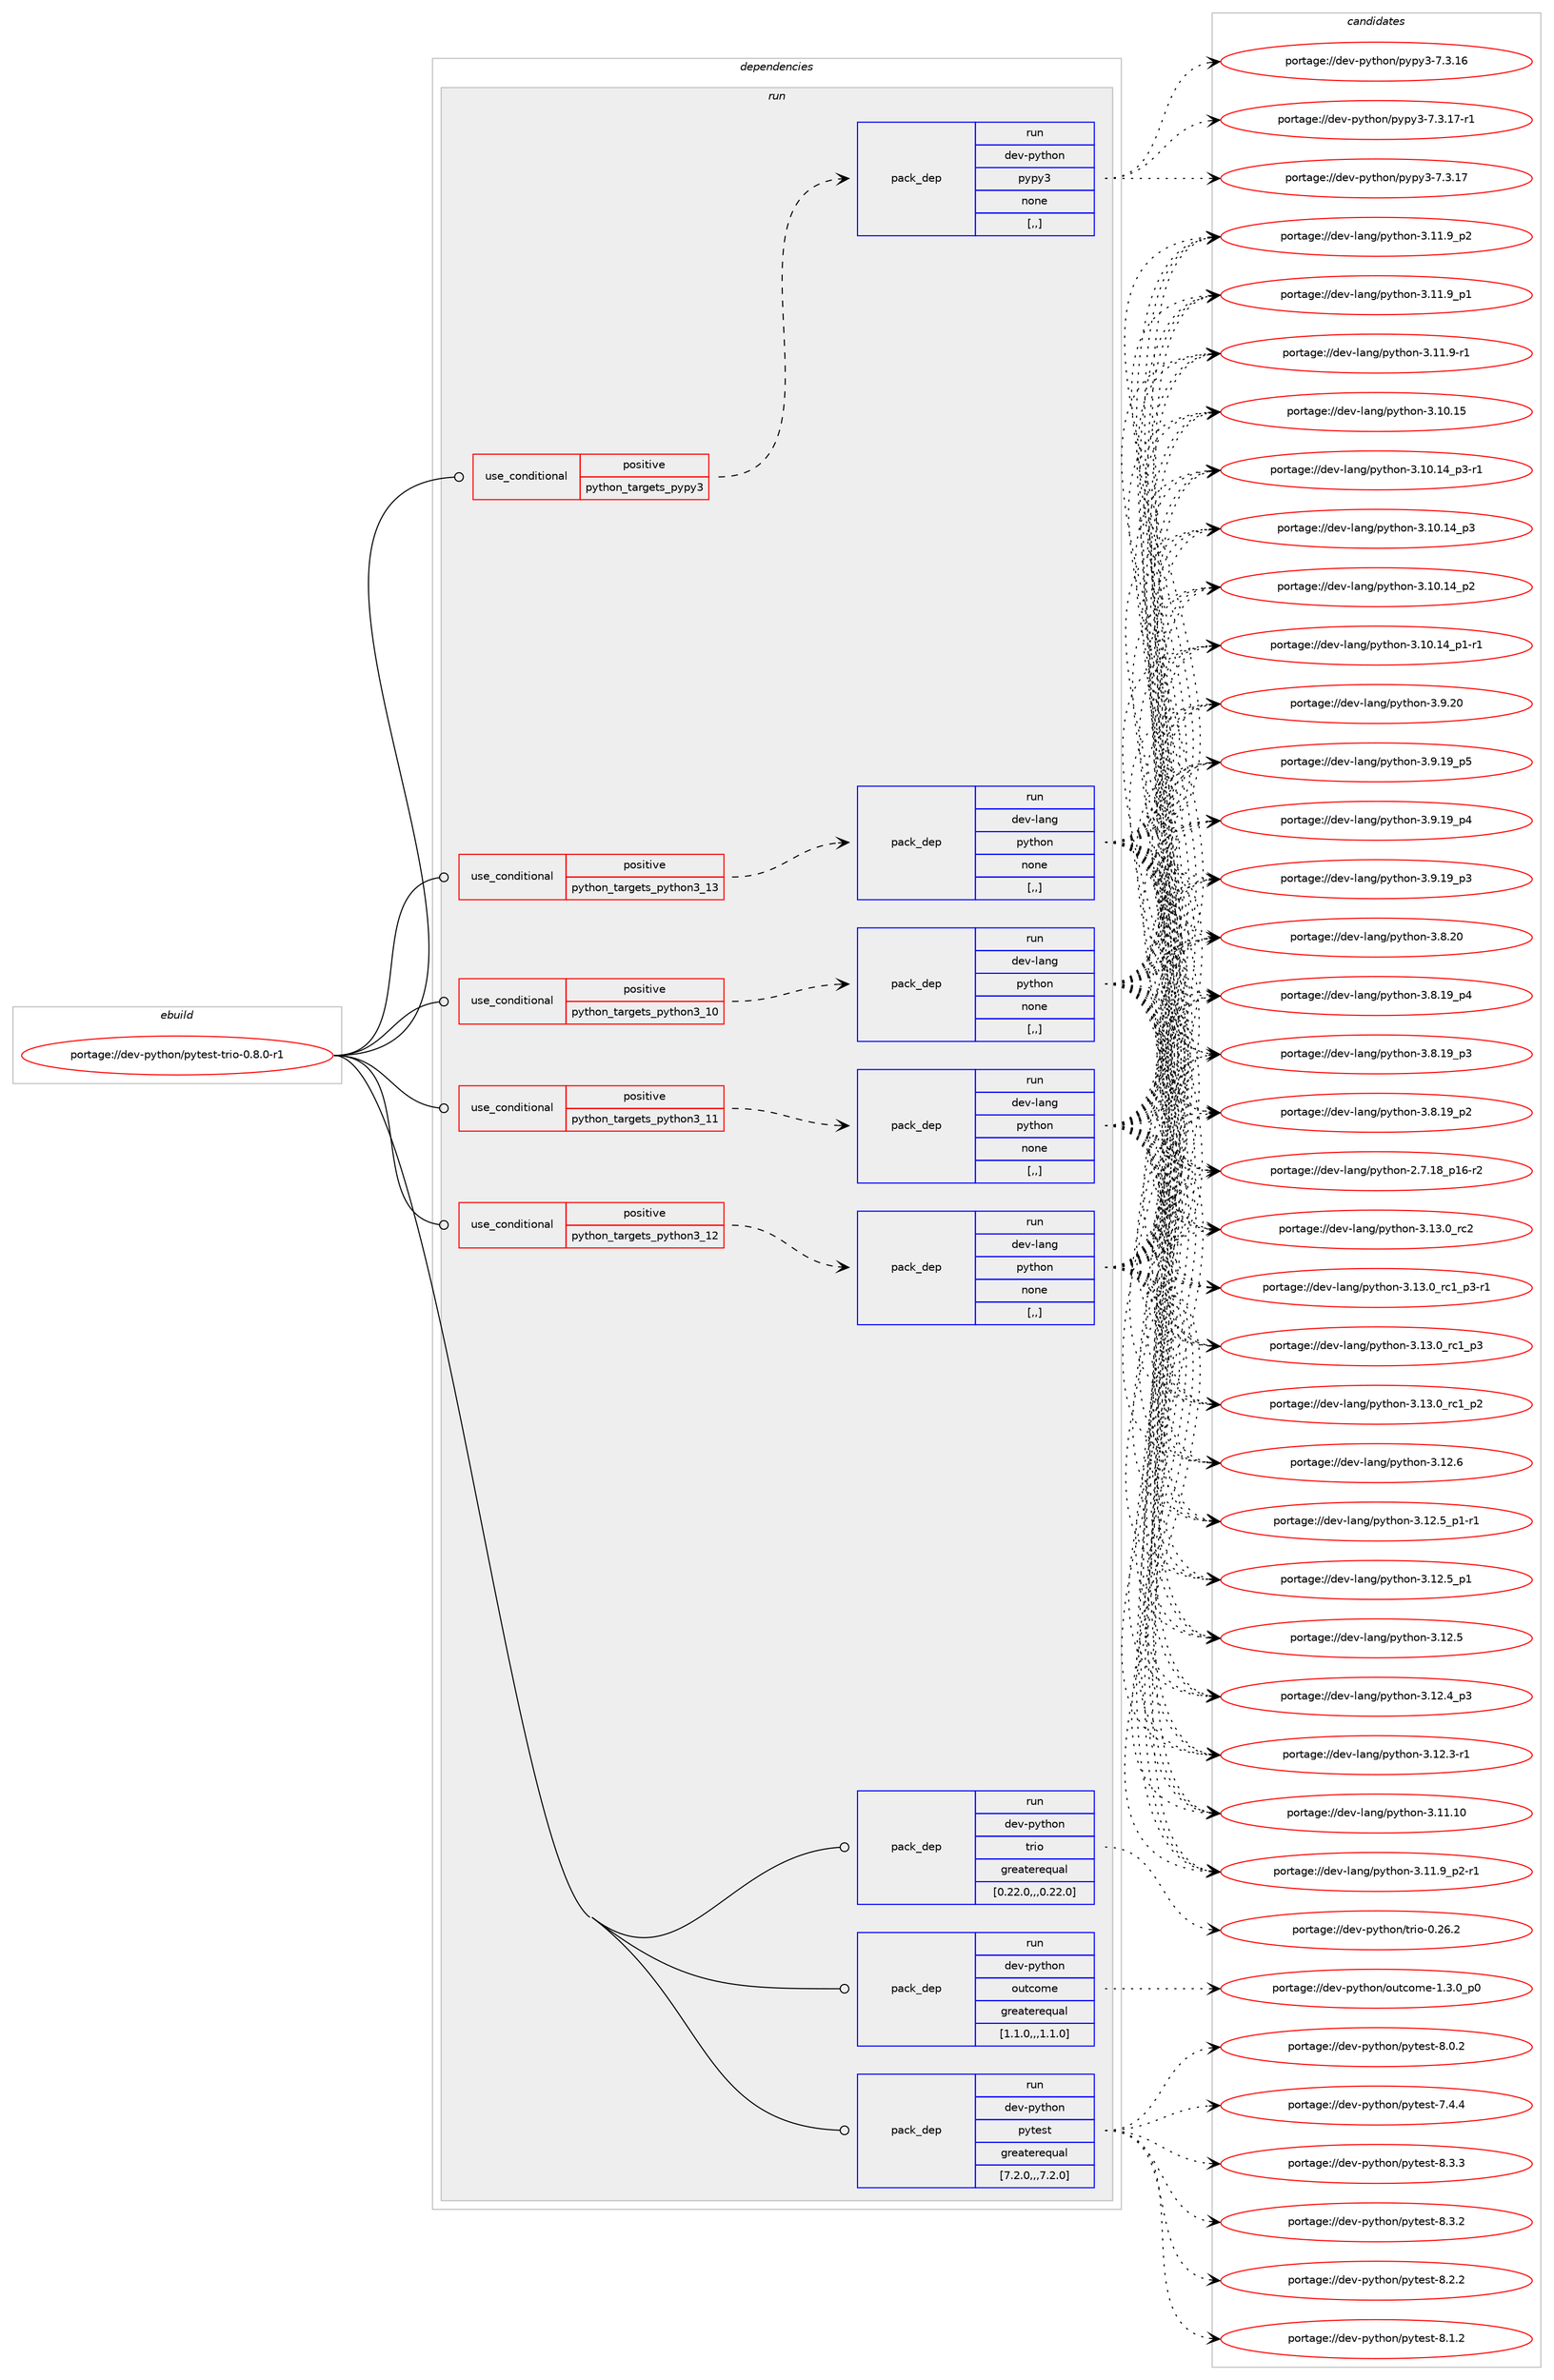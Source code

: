digraph prolog {

# *************
# Graph options
# *************

newrank=true;
concentrate=true;
compound=true;
graph [rankdir=LR,fontname=Helvetica,fontsize=10,ranksep=1.5];#, ranksep=2.5, nodesep=0.2];
edge  [arrowhead=vee];
node  [fontname=Helvetica,fontsize=10];

# **********
# The ebuild
# **********

subgraph cluster_leftcol {
color=gray;
label=<<i>ebuild</i>>;
id [label="portage://dev-python/pytest-trio-0.8.0-r1", color=red, width=4, href="../dev-python/pytest-trio-0.8.0-r1.svg"];
}

# ****************
# The dependencies
# ****************

subgraph cluster_midcol {
color=gray;
label=<<i>dependencies</i>>;
subgraph cluster_compile {
fillcolor="#eeeeee";
style=filled;
label=<<i>compile</i>>;
}
subgraph cluster_compileandrun {
fillcolor="#eeeeee";
style=filled;
label=<<i>compile and run</i>>;
}
subgraph cluster_run {
fillcolor="#eeeeee";
style=filled;
label=<<i>run</i>>;
subgraph cond168721 {
dependency654784 [label=<<TABLE BORDER="0" CELLBORDER="1" CELLSPACING="0" CELLPADDING="4"><TR><TD ROWSPAN="3" CELLPADDING="10">use_conditional</TD></TR><TR><TD>positive</TD></TR><TR><TD>python_targets_pypy3</TD></TR></TABLE>>, shape=none, color=red];
subgraph pack481206 {
dependency654785 [label=<<TABLE BORDER="0" CELLBORDER="1" CELLSPACING="0" CELLPADDING="4" WIDTH="220"><TR><TD ROWSPAN="6" CELLPADDING="30">pack_dep</TD></TR><TR><TD WIDTH="110">run</TD></TR><TR><TD>dev-python</TD></TR><TR><TD>pypy3</TD></TR><TR><TD>none</TD></TR><TR><TD>[,,]</TD></TR></TABLE>>, shape=none, color=blue];
}
dependency654784:e -> dependency654785:w [weight=20,style="dashed",arrowhead="vee"];
}
id:e -> dependency654784:w [weight=20,style="solid",arrowhead="odot"];
subgraph cond168722 {
dependency654786 [label=<<TABLE BORDER="0" CELLBORDER="1" CELLSPACING="0" CELLPADDING="4"><TR><TD ROWSPAN="3" CELLPADDING="10">use_conditional</TD></TR><TR><TD>positive</TD></TR><TR><TD>python_targets_python3_10</TD></TR></TABLE>>, shape=none, color=red];
subgraph pack481207 {
dependency654787 [label=<<TABLE BORDER="0" CELLBORDER="1" CELLSPACING="0" CELLPADDING="4" WIDTH="220"><TR><TD ROWSPAN="6" CELLPADDING="30">pack_dep</TD></TR><TR><TD WIDTH="110">run</TD></TR><TR><TD>dev-lang</TD></TR><TR><TD>python</TD></TR><TR><TD>none</TD></TR><TR><TD>[,,]</TD></TR></TABLE>>, shape=none, color=blue];
}
dependency654786:e -> dependency654787:w [weight=20,style="dashed",arrowhead="vee"];
}
id:e -> dependency654786:w [weight=20,style="solid",arrowhead="odot"];
subgraph cond168723 {
dependency654788 [label=<<TABLE BORDER="0" CELLBORDER="1" CELLSPACING="0" CELLPADDING="4"><TR><TD ROWSPAN="3" CELLPADDING="10">use_conditional</TD></TR><TR><TD>positive</TD></TR><TR><TD>python_targets_python3_11</TD></TR></TABLE>>, shape=none, color=red];
subgraph pack481208 {
dependency654789 [label=<<TABLE BORDER="0" CELLBORDER="1" CELLSPACING="0" CELLPADDING="4" WIDTH="220"><TR><TD ROWSPAN="6" CELLPADDING="30">pack_dep</TD></TR><TR><TD WIDTH="110">run</TD></TR><TR><TD>dev-lang</TD></TR><TR><TD>python</TD></TR><TR><TD>none</TD></TR><TR><TD>[,,]</TD></TR></TABLE>>, shape=none, color=blue];
}
dependency654788:e -> dependency654789:w [weight=20,style="dashed",arrowhead="vee"];
}
id:e -> dependency654788:w [weight=20,style="solid",arrowhead="odot"];
subgraph cond168724 {
dependency654790 [label=<<TABLE BORDER="0" CELLBORDER="1" CELLSPACING="0" CELLPADDING="4"><TR><TD ROWSPAN="3" CELLPADDING="10">use_conditional</TD></TR><TR><TD>positive</TD></TR><TR><TD>python_targets_python3_12</TD></TR></TABLE>>, shape=none, color=red];
subgraph pack481209 {
dependency654791 [label=<<TABLE BORDER="0" CELLBORDER="1" CELLSPACING="0" CELLPADDING="4" WIDTH="220"><TR><TD ROWSPAN="6" CELLPADDING="30">pack_dep</TD></TR><TR><TD WIDTH="110">run</TD></TR><TR><TD>dev-lang</TD></TR><TR><TD>python</TD></TR><TR><TD>none</TD></TR><TR><TD>[,,]</TD></TR></TABLE>>, shape=none, color=blue];
}
dependency654790:e -> dependency654791:w [weight=20,style="dashed",arrowhead="vee"];
}
id:e -> dependency654790:w [weight=20,style="solid",arrowhead="odot"];
subgraph cond168725 {
dependency654792 [label=<<TABLE BORDER="0" CELLBORDER="1" CELLSPACING="0" CELLPADDING="4"><TR><TD ROWSPAN="3" CELLPADDING="10">use_conditional</TD></TR><TR><TD>positive</TD></TR><TR><TD>python_targets_python3_13</TD></TR></TABLE>>, shape=none, color=red];
subgraph pack481210 {
dependency654793 [label=<<TABLE BORDER="0" CELLBORDER="1" CELLSPACING="0" CELLPADDING="4" WIDTH="220"><TR><TD ROWSPAN="6" CELLPADDING="30">pack_dep</TD></TR><TR><TD WIDTH="110">run</TD></TR><TR><TD>dev-lang</TD></TR><TR><TD>python</TD></TR><TR><TD>none</TD></TR><TR><TD>[,,]</TD></TR></TABLE>>, shape=none, color=blue];
}
dependency654792:e -> dependency654793:w [weight=20,style="dashed",arrowhead="vee"];
}
id:e -> dependency654792:w [weight=20,style="solid",arrowhead="odot"];
subgraph pack481211 {
dependency654794 [label=<<TABLE BORDER="0" CELLBORDER="1" CELLSPACING="0" CELLPADDING="4" WIDTH="220"><TR><TD ROWSPAN="6" CELLPADDING="30">pack_dep</TD></TR><TR><TD WIDTH="110">run</TD></TR><TR><TD>dev-python</TD></TR><TR><TD>outcome</TD></TR><TR><TD>greaterequal</TD></TR><TR><TD>[1.1.0,,,1.1.0]</TD></TR></TABLE>>, shape=none, color=blue];
}
id:e -> dependency654794:w [weight=20,style="solid",arrowhead="odot"];
subgraph pack481212 {
dependency654795 [label=<<TABLE BORDER="0" CELLBORDER="1" CELLSPACING="0" CELLPADDING="4" WIDTH="220"><TR><TD ROWSPAN="6" CELLPADDING="30">pack_dep</TD></TR><TR><TD WIDTH="110">run</TD></TR><TR><TD>dev-python</TD></TR><TR><TD>pytest</TD></TR><TR><TD>greaterequal</TD></TR><TR><TD>[7.2.0,,,7.2.0]</TD></TR></TABLE>>, shape=none, color=blue];
}
id:e -> dependency654795:w [weight=20,style="solid",arrowhead="odot"];
subgraph pack481213 {
dependency654796 [label=<<TABLE BORDER="0" CELLBORDER="1" CELLSPACING="0" CELLPADDING="4" WIDTH="220"><TR><TD ROWSPAN="6" CELLPADDING="30">pack_dep</TD></TR><TR><TD WIDTH="110">run</TD></TR><TR><TD>dev-python</TD></TR><TR><TD>trio</TD></TR><TR><TD>greaterequal</TD></TR><TR><TD>[0.22.0,,,0.22.0]</TD></TR></TABLE>>, shape=none, color=blue];
}
id:e -> dependency654796:w [weight=20,style="solid",arrowhead="odot"];
}
}

# **************
# The candidates
# **************

subgraph cluster_choices {
rank=same;
color=gray;
label=<<i>candidates</i>>;

subgraph choice481206 {
color=black;
nodesep=1;
choice100101118451121211161041111104711212111212151455546514649554511449 [label="portage://dev-python/pypy3-7.3.17-r1", color=red, width=4,href="../dev-python/pypy3-7.3.17-r1.svg"];
choice10010111845112121116104111110471121211121215145554651464955 [label="portage://dev-python/pypy3-7.3.17", color=red, width=4,href="../dev-python/pypy3-7.3.17.svg"];
choice10010111845112121116104111110471121211121215145554651464954 [label="portage://dev-python/pypy3-7.3.16", color=red, width=4,href="../dev-python/pypy3-7.3.16.svg"];
dependency654785:e -> choice100101118451121211161041111104711212111212151455546514649554511449:w [style=dotted,weight="100"];
dependency654785:e -> choice10010111845112121116104111110471121211121215145554651464955:w [style=dotted,weight="100"];
dependency654785:e -> choice10010111845112121116104111110471121211121215145554651464954:w [style=dotted,weight="100"];
}
subgraph choice481207 {
color=black;
nodesep=1;
choice10010111845108971101034711212111610411111045514649514648951149950 [label="portage://dev-lang/python-3.13.0_rc2", color=red, width=4,href="../dev-lang/python-3.13.0_rc2.svg"];
choice1001011184510897110103471121211161041111104551464951464895114994995112514511449 [label="portage://dev-lang/python-3.13.0_rc1_p3-r1", color=red, width=4,href="../dev-lang/python-3.13.0_rc1_p3-r1.svg"];
choice100101118451089711010347112121116104111110455146495146489511499499511251 [label="portage://dev-lang/python-3.13.0_rc1_p3", color=red, width=4,href="../dev-lang/python-3.13.0_rc1_p3.svg"];
choice100101118451089711010347112121116104111110455146495146489511499499511250 [label="portage://dev-lang/python-3.13.0_rc1_p2", color=red, width=4,href="../dev-lang/python-3.13.0_rc1_p2.svg"];
choice10010111845108971101034711212111610411111045514649504654 [label="portage://dev-lang/python-3.12.6", color=red, width=4,href="../dev-lang/python-3.12.6.svg"];
choice1001011184510897110103471121211161041111104551464950465395112494511449 [label="portage://dev-lang/python-3.12.5_p1-r1", color=red, width=4,href="../dev-lang/python-3.12.5_p1-r1.svg"];
choice100101118451089711010347112121116104111110455146495046539511249 [label="portage://dev-lang/python-3.12.5_p1", color=red, width=4,href="../dev-lang/python-3.12.5_p1.svg"];
choice10010111845108971101034711212111610411111045514649504653 [label="portage://dev-lang/python-3.12.5", color=red, width=4,href="../dev-lang/python-3.12.5.svg"];
choice100101118451089711010347112121116104111110455146495046529511251 [label="portage://dev-lang/python-3.12.4_p3", color=red, width=4,href="../dev-lang/python-3.12.4_p3.svg"];
choice100101118451089711010347112121116104111110455146495046514511449 [label="portage://dev-lang/python-3.12.3-r1", color=red, width=4,href="../dev-lang/python-3.12.3-r1.svg"];
choice1001011184510897110103471121211161041111104551464949464948 [label="portage://dev-lang/python-3.11.10", color=red, width=4,href="../dev-lang/python-3.11.10.svg"];
choice1001011184510897110103471121211161041111104551464949465795112504511449 [label="portage://dev-lang/python-3.11.9_p2-r1", color=red, width=4,href="../dev-lang/python-3.11.9_p2-r1.svg"];
choice100101118451089711010347112121116104111110455146494946579511250 [label="portage://dev-lang/python-3.11.9_p2", color=red, width=4,href="../dev-lang/python-3.11.9_p2.svg"];
choice100101118451089711010347112121116104111110455146494946579511249 [label="portage://dev-lang/python-3.11.9_p1", color=red, width=4,href="../dev-lang/python-3.11.9_p1.svg"];
choice100101118451089711010347112121116104111110455146494946574511449 [label="portage://dev-lang/python-3.11.9-r1", color=red, width=4,href="../dev-lang/python-3.11.9-r1.svg"];
choice1001011184510897110103471121211161041111104551464948464953 [label="portage://dev-lang/python-3.10.15", color=red, width=4,href="../dev-lang/python-3.10.15.svg"];
choice100101118451089711010347112121116104111110455146494846495295112514511449 [label="portage://dev-lang/python-3.10.14_p3-r1", color=red, width=4,href="../dev-lang/python-3.10.14_p3-r1.svg"];
choice10010111845108971101034711212111610411111045514649484649529511251 [label="portage://dev-lang/python-3.10.14_p3", color=red, width=4,href="../dev-lang/python-3.10.14_p3.svg"];
choice10010111845108971101034711212111610411111045514649484649529511250 [label="portage://dev-lang/python-3.10.14_p2", color=red, width=4,href="../dev-lang/python-3.10.14_p2.svg"];
choice100101118451089711010347112121116104111110455146494846495295112494511449 [label="portage://dev-lang/python-3.10.14_p1-r1", color=red, width=4,href="../dev-lang/python-3.10.14_p1-r1.svg"];
choice10010111845108971101034711212111610411111045514657465048 [label="portage://dev-lang/python-3.9.20", color=red, width=4,href="../dev-lang/python-3.9.20.svg"];
choice100101118451089711010347112121116104111110455146574649579511253 [label="portage://dev-lang/python-3.9.19_p5", color=red, width=4,href="../dev-lang/python-3.9.19_p5.svg"];
choice100101118451089711010347112121116104111110455146574649579511252 [label="portage://dev-lang/python-3.9.19_p4", color=red, width=4,href="../dev-lang/python-3.9.19_p4.svg"];
choice100101118451089711010347112121116104111110455146574649579511251 [label="portage://dev-lang/python-3.9.19_p3", color=red, width=4,href="../dev-lang/python-3.9.19_p3.svg"];
choice10010111845108971101034711212111610411111045514656465048 [label="portage://dev-lang/python-3.8.20", color=red, width=4,href="../dev-lang/python-3.8.20.svg"];
choice100101118451089711010347112121116104111110455146564649579511252 [label="portage://dev-lang/python-3.8.19_p4", color=red, width=4,href="../dev-lang/python-3.8.19_p4.svg"];
choice100101118451089711010347112121116104111110455146564649579511251 [label="portage://dev-lang/python-3.8.19_p3", color=red, width=4,href="../dev-lang/python-3.8.19_p3.svg"];
choice100101118451089711010347112121116104111110455146564649579511250 [label="portage://dev-lang/python-3.8.19_p2", color=red, width=4,href="../dev-lang/python-3.8.19_p2.svg"];
choice100101118451089711010347112121116104111110455046554649569511249544511450 [label="portage://dev-lang/python-2.7.18_p16-r2", color=red, width=4,href="../dev-lang/python-2.7.18_p16-r2.svg"];
dependency654787:e -> choice10010111845108971101034711212111610411111045514649514648951149950:w [style=dotted,weight="100"];
dependency654787:e -> choice1001011184510897110103471121211161041111104551464951464895114994995112514511449:w [style=dotted,weight="100"];
dependency654787:e -> choice100101118451089711010347112121116104111110455146495146489511499499511251:w [style=dotted,weight="100"];
dependency654787:e -> choice100101118451089711010347112121116104111110455146495146489511499499511250:w [style=dotted,weight="100"];
dependency654787:e -> choice10010111845108971101034711212111610411111045514649504654:w [style=dotted,weight="100"];
dependency654787:e -> choice1001011184510897110103471121211161041111104551464950465395112494511449:w [style=dotted,weight="100"];
dependency654787:e -> choice100101118451089711010347112121116104111110455146495046539511249:w [style=dotted,weight="100"];
dependency654787:e -> choice10010111845108971101034711212111610411111045514649504653:w [style=dotted,weight="100"];
dependency654787:e -> choice100101118451089711010347112121116104111110455146495046529511251:w [style=dotted,weight="100"];
dependency654787:e -> choice100101118451089711010347112121116104111110455146495046514511449:w [style=dotted,weight="100"];
dependency654787:e -> choice1001011184510897110103471121211161041111104551464949464948:w [style=dotted,weight="100"];
dependency654787:e -> choice1001011184510897110103471121211161041111104551464949465795112504511449:w [style=dotted,weight="100"];
dependency654787:e -> choice100101118451089711010347112121116104111110455146494946579511250:w [style=dotted,weight="100"];
dependency654787:e -> choice100101118451089711010347112121116104111110455146494946579511249:w [style=dotted,weight="100"];
dependency654787:e -> choice100101118451089711010347112121116104111110455146494946574511449:w [style=dotted,weight="100"];
dependency654787:e -> choice1001011184510897110103471121211161041111104551464948464953:w [style=dotted,weight="100"];
dependency654787:e -> choice100101118451089711010347112121116104111110455146494846495295112514511449:w [style=dotted,weight="100"];
dependency654787:e -> choice10010111845108971101034711212111610411111045514649484649529511251:w [style=dotted,weight="100"];
dependency654787:e -> choice10010111845108971101034711212111610411111045514649484649529511250:w [style=dotted,weight="100"];
dependency654787:e -> choice100101118451089711010347112121116104111110455146494846495295112494511449:w [style=dotted,weight="100"];
dependency654787:e -> choice10010111845108971101034711212111610411111045514657465048:w [style=dotted,weight="100"];
dependency654787:e -> choice100101118451089711010347112121116104111110455146574649579511253:w [style=dotted,weight="100"];
dependency654787:e -> choice100101118451089711010347112121116104111110455146574649579511252:w [style=dotted,weight="100"];
dependency654787:e -> choice100101118451089711010347112121116104111110455146574649579511251:w [style=dotted,weight="100"];
dependency654787:e -> choice10010111845108971101034711212111610411111045514656465048:w [style=dotted,weight="100"];
dependency654787:e -> choice100101118451089711010347112121116104111110455146564649579511252:w [style=dotted,weight="100"];
dependency654787:e -> choice100101118451089711010347112121116104111110455146564649579511251:w [style=dotted,weight="100"];
dependency654787:e -> choice100101118451089711010347112121116104111110455146564649579511250:w [style=dotted,weight="100"];
dependency654787:e -> choice100101118451089711010347112121116104111110455046554649569511249544511450:w [style=dotted,weight="100"];
}
subgraph choice481208 {
color=black;
nodesep=1;
choice10010111845108971101034711212111610411111045514649514648951149950 [label="portage://dev-lang/python-3.13.0_rc2", color=red, width=4,href="../dev-lang/python-3.13.0_rc2.svg"];
choice1001011184510897110103471121211161041111104551464951464895114994995112514511449 [label="portage://dev-lang/python-3.13.0_rc1_p3-r1", color=red, width=4,href="../dev-lang/python-3.13.0_rc1_p3-r1.svg"];
choice100101118451089711010347112121116104111110455146495146489511499499511251 [label="portage://dev-lang/python-3.13.0_rc1_p3", color=red, width=4,href="../dev-lang/python-3.13.0_rc1_p3.svg"];
choice100101118451089711010347112121116104111110455146495146489511499499511250 [label="portage://dev-lang/python-3.13.0_rc1_p2", color=red, width=4,href="../dev-lang/python-3.13.0_rc1_p2.svg"];
choice10010111845108971101034711212111610411111045514649504654 [label="portage://dev-lang/python-3.12.6", color=red, width=4,href="../dev-lang/python-3.12.6.svg"];
choice1001011184510897110103471121211161041111104551464950465395112494511449 [label="portage://dev-lang/python-3.12.5_p1-r1", color=red, width=4,href="../dev-lang/python-3.12.5_p1-r1.svg"];
choice100101118451089711010347112121116104111110455146495046539511249 [label="portage://dev-lang/python-3.12.5_p1", color=red, width=4,href="../dev-lang/python-3.12.5_p1.svg"];
choice10010111845108971101034711212111610411111045514649504653 [label="portage://dev-lang/python-3.12.5", color=red, width=4,href="../dev-lang/python-3.12.5.svg"];
choice100101118451089711010347112121116104111110455146495046529511251 [label="portage://dev-lang/python-3.12.4_p3", color=red, width=4,href="../dev-lang/python-3.12.4_p3.svg"];
choice100101118451089711010347112121116104111110455146495046514511449 [label="portage://dev-lang/python-3.12.3-r1", color=red, width=4,href="../dev-lang/python-3.12.3-r1.svg"];
choice1001011184510897110103471121211161041111104551464949464948 [label="portage://dev-lang/python-3.11.10", color=red, width=4,href="../dev-lang/python-3.11.10.svg"];
choice1001011184510897110103471121211161041111104551464949465795112504511449 [label="portage://dev-lang/python-3.11.9_p2-r1", color=red, width=4,href="../dev-lang/python-3.11.9_p2-r1.svg"];
choice100101118451089711010347112121116104111110455146494946579511250 [label="portage://dev-lang/python-3.11.9_p2", color=red, width=4,href="../dev-lang/python-3.11.9_p2.svg"];
choice100101118451089711010347112121116104111110455146494946579511249 [label="portage://dev-lang/python-3.11.9_p1", color=red, width=4,href="../dev-lang/python-3.11.9_p1.svg"];
choice100101118451089711010347112121116104111110455146494946574511449 [label="portage://dev-lang/python-3.11.9-r1", color=red, width=4,href="../dev-lang/python-3.11.9-r1.svg"];
choice1001011184510897110103471121211161041111104551464948464953 [label="portage://dev-lang/python-3.10.15", color=red, width=4,href="../dev-lang/python-3.10.15.svg"];
choice100101118451089711010347112121116104111110455146494846495295112514511449 [label="portage://dev-lang/python-3.10.14_p3-r1", color=red, width=4,href="../dev-lang/python-3.10.14_p3-r1.svg"];
choice10010111845108971101034711212111610411111045514649484649529511251 [label="portage://dev-lang/python-3.10.14_p3", color=red, width=4,href="../dev-lang/python-3.10.14_p3.svg"];
choice10010111845108971101034711212111610411111045514649484649529511250 [label="portage://dev-lang/python-3.10.14_p2", color=red, width=4,href="../dev-lang/python-3.10.14_p2.svg"];
choice100101118451089711010347112121116104111110455146494846495295112494511449 [label="portage://dev-lang/python-3.10.14_p1-r1", color=red, width=4,href="../dev-lang/python-3.10.14_p1-r1.svg"];
choice10010111845108971101034711212111610411111045514657465048 [label="portage://dev-lang/python-3.9.20", color=red, width=4,href="../dev-lang/python-3.9.20.svg"];
choice100101118451089711010347112121116104111110455146574649579511253 [label="portage://dev-lang/python-3.9.19_p5", color=red, width=4,href="../dev-lang/python-3.9.19_p5.svg"];
choice100101118451089711010347112121116104111110455146574649579511252 [label="portage://dev-lang/python-3.9.19_p4", color=red, width=4,href="../dev-lang/python-3.9.19_p4.svg"];
choice100101118451089711010347112121116104111110455146574649579511251 [label="portage://dev-lang/python-3.9.19_p3", color=red, width=4,href="../dev-lang/python-3.9.19_p3.svg"];
choice10010111845108971101034711212111610411111045514656465048 [label="portage://dev-lang/python-3.8.20", color=red, width=4,href="../dev-lang/python-3.8.20.svg"];
choice100101118451089711010347112121116104111110455146564649579511252 [label="portage://dev-lang/python-3.8.19_p4", color=red, width=4,href="../dev-lang/python-3.8.19_p4.svg"];
choice100101118451089711010347112121116104111110455146564649579511251 [label="portage://dev-lang/python-3.8.19_p3", color=red, width=4,href="../dev-lang/python-3.8.19_p3.svg"];
choice100101118451089711010347112121116104111110455146564649579511250 [label="portage://dev-lang/python-3.8.19_p2", color=red, width=4,href="../dev-lang/python-3.8.19_p2.svg"];
choice100101118451089711010347112121116104111110455046554649569511249544511450 [label="portage://dev-lang/python-2.7.18_p16-r2", color=red, width=4,href="../dev-lang/python-2.7.18_p16-r2.svg"];
dependency654789:e -> choice10010111845108971101034711212111610411111045514649514648951149950:w [style=dotted,weight="100"];
dependency654789:e -> choice1001011184510897110103471121211161041111104551464951464895114994995112514511449:w [style=dotted,weight="100"];
dependency654789:e -> choice100101118451089711010347112121116104111110455146495146489511499499511251:w [style=dotted,weight="100"];
dependency654789:e -> choice100101118451089711010347112121116104111110455146495146489511499499511250:w [style=dotted,weight="100"];
dependency654789:e -> choice10010111845108971101034711212111610411111045514649504654:w [style=dotted,weight="100"];
dependency654789:e -> choice1001011184510897110103471121211161041111104551464950465395112494511449:w [style=dotted,weight="100"];
dependency654789:e -> choice100101118451089711010347112121116104111110455146495046539511249:w [style=dotted,weight="100"];
dependency654789:e -> choice10010111845108971101034711212111610411111045514649504653:w [style=dotted,weight="100"];
dependency654789:e -> choice100101118451089711010347112121116104111110455146495046529511251:w [style=dotted,weight="100"];
dependency654789:e -> choice100101118451089711010347112121116104111110455146495046514511449:w [style=dotted,weight="100"];
dependency654789:e -> choice1001011184510897110103471121211161041111104551464949464948:w [style=dotted,weight="100"];
dependency654789:e -> choice1001011184510897110103471121211161041111104551464949465795112504511449:w [style=dotted,weight="100"];
dependency654789:e -> choice100101118451089711010347112121116104111110455146494946579511250:w [style=dotted,weight="100"];
dependency654789:e -> choice100101118451089711010347112121116104111110455146494946579511249:w [style=dotted,weight="100"];
dependency654789:e -> choice100101118451089711010347112121116104111110455146494946574511449:w [style=dotted,weight="100"];
dependency654789:e -> choice1001011184510897110103471121211161041111104551464948464953:w [style=dotted,weight="100"];
dependency654789:e -> choice100101118451089711010347112121116104111110455146494846495295112514511449:w [style=dotted,weight="100"];
dependency654789:e -> choice10010111845108971101034711212111610411111045514649484649529511251:w [style=dotted,weight="100"];
dependency654789:e -> choice10010111845108971101034711212111610411111045514649484649529511250:w [style=dotted,weight="100"];
dependency654789:e -> choice100101118451089711010347112121116104111110455146494846495295112494511449:w [style=dotted,weight="100"];
dependency654789:e -> choice10010111845108971101034711212111610411111045514657465048:w [style=dotted,weight="100"];
dependency654789:e -> choice100101118451089711010347112121116104111110455146574649579511253:w [style=dotted,weight="100"];
dependency654789:e -> choice100101118451089711010347112121116104111110455146574649579511252:w [style=dotted,weight="100"];
dependency654789:e -> choice100101118451089711010347112121116104111110455146574649579511251:w [style=dotted,weight="100"];
dependency654789:e -> choice10010111845108971101034711212111610411111045514656465048:w [style=dotted,weight="100"];
dependency654789:e -> choice100101118451089711010347112121116104111110455146564649579511252:w [style=dotted,weight="100"];
dependency654789:e -> choice100101118451089711010347112121116104111110455146564649579511251:w [style=dotted,weight="100"];
dependency654789:e -> choice100101118451089711010347112121116104111110455146564649579511250:w [style=dotted,weight="100"];
dependency654789:e -> choice100101118451089711010347112121116104111110455046554649569511249544511450:w [style=dotted,weight="100"];
}
subgraph choice481209 {
color=black;
nodesep=1;
choice10010111845108971101034711212111610411111045514649514648951149950 [label="portage://dev-lang/python-3.13.0_rc2", color=red, width=4,href="../dev-lang/python-3.13.0_rc2.svg"];
choice1001011184510897110103471121211161041111104551464951464895114994995112514511449 [label="portage://dev-lang/python-3.13.0_rc1_p3-r1", color=red, width=4,href="../dev-lang/python-3.13.0_rc1_p3-r1.svg"];
choice100101118451089711010347112121116104111110455146495146489511499499511251 [label="portage://dev-lang/python-3.13.0_rc1_p3", color=red, width=4,href="../dev-lang/python-3.13.0_rc1_p3.svg"];
choice100101118451089711010347112121116104111110455146495146489511499499511250 [label="portage://dev-lang/python-3.13.0_rc1_p2", color=red, width=4,href="../dev-lang/python-3.13.0_rc1_p2.svg"];
choice10010111845108971101034711212111610411111045514649504654 [label="portage://dev-lang/python-3.12.6", color=red, width=4,href="../dev-lang/python-3.12.6.svg"];
choice1001011184510897110103471121211161041111104551464950465395112494511449 [label="portage://dev-lang/python-3.12.5_p1-r1", color=red, width=4,href="../dev-lang/python-3.12.5_p1-r1.svg"];
choice100101118451089711010347112121116104111110455146495046539511249 [label="portage://dev-lang/python-3.12.5_p1", color=red, width=4,href="../dev-lang/python-3.12.5_p1.svg"];
choice10010111845108971101034711212111610411111045514649504653 [label="portage://dev-lang/python-3.12.5", color=red, width=4,href="../dev-lang/python-3.12.5.svg"];
choice100101118451089711010347112121116104111110455146495046529511251 [label="portage://dev-lang/python-3.12.4_p3", color=red, width=4,href="../dev-lang/python-3.12.4_p3.svg"];
choice100101118451089711010347112121116104111110455146495046514511449 [label="portage://dev-lang/python-3.12.3-r1", color=red, width=4,href="../dev-lang/python-3.12.3-r1.svg"];
choice1001011184510897110103471121211161041111104551464949464948 [label="portage://dev-lang/python-3.11.10", color=red, width=4,href="../dev-lang/python-3.11.10.svg"];
choice1001011184510897110103471121211161041111104551464949465795112504511449 [label="portage://dev-lang/python-3.11.9_p2-r1", color=red, width=4,href="../dev-lang/python-3.11.9_p2-r1.svg"];
choice100101118451089711010347112121116104111110455146494946579511250 [label="portage://dev-lang/python-3.11.9_p2", color=red, width=4,href="../dev-lang/python-3.11.9_p2.svg"];
choice100101118451089711010347112121116104111110455146494946579511249 [label="portage://dev-lang/python-3.11.9_p1", color=red, width=4,href="../dev-lang/python-3.11.9_p1.svg"];
choice100101118451089711010347112121116104111110455146494946574511449 [label="portage://dev-lang/python-3.11.9-r1", color=red, width=4,href="../dev-lang/python-3.11.9-r1.svg"];
choice1001011184510897110103471121211161041111104551464948464953 [label="portage://dev-lang/python-3.10.15", color=red, width=4,href="../dev-lang/python-3.10.15.svg"];
choice100101118451089711010347112121116104111110455146494846495295112514511449 [label="portage://dev-lang/python-3.10.14_p3-r1", color=red, width=4,href="../dev-lang/python-3.10.14_p3-r1.svg"];
choice10010111845108971101034711212111610411111045514649484649529511251 [label="portage://dev-lang/python-3.10.14_p3", color=red, width=4,href="../dev-lang/python-3.10.14_p3.svg"];
choice10010111845108971101034711212111610411111045514649484649529511250 [label="portage://dev-lang/python-3.10.14_p2", color=red, width=4,href="../dev-lang/python-3.10.14_p2.svg"];
choice100101118451089711010347112121116104111110455146494846495295112494511449 [label="portage://dev-lang/python-3.10.14_p1-r1", color=red, width=4,href="../dev-lang/python-3.10.14_p1-r1.svg"];
choice10010111845108971101034711212111610411111045514657465048 [label="portage://dev-lang/python-3.9.20", color=red, width=4,href="../dev-lang/python-3.9.20.svg"];
choice100101118451089711010347112121116104111110455146574649579511253 [label="portage://dev-lang/python-3.9.19_p5", color=red, width=4,href="../dev-lang/python-3.9.19_p5.svg"];
choice100101118451089711010347112121116104111110455146574649579511252 [label="portage://dev-lang/python-3.9.19_p4", color=red, width=4,href="../dev-lang/python-3.9.19_p4.svg"];
choice100101118451089711010347112121116104111110455146574649579511251 [label="portage://dev-lang/python-3.9.19_p3", color=red, width=4,href="../dev-lang/python-3.9.19_p3.svg"];
choice10010111845108971101034711212111610411111045514656465048 [label="portage://dev-lang/python-3.8.20", color=red, width=4,href="../dev-lang/python-3.8.20.svg"];
choice100101118451089711010347112121116104111110455146564649579511252 [label="portage://dev-lang/python-3.8.19_p4", color=red, width=4,href="../dev-lang/python-3.8.19_p4.svg"];
choice100101118451089711010347112121116104111110455146564649579511251 [label="portage://dev-lang/python-3.8.19_p3", color=red, width=4,href="../dev-lang/python-3.8.19_p3.svg"];
choice100101118451089711010347112121116104111110455146564649579511250 [label="portage://dev-lang/python-3.8.19_p2", color=red, width=4,href="../dev-lang/python-3.8.19_p2.svg"];
choice100101118451089711010347112121116104111110455046554649569511249544511450 [label="portage://dev-lang/python-2.7.18_p16-r2", color=red, width=4,href="../dev-lang/python-2.7.18_p16-r2.svg"];
dependency654791:e -> choice10010111845108971101034711212111610411111045514649514648951149950:w [style=dotted,weight="100"];
dependency654791:e -> choice1001011184510897110103471121211161041111104551464951464895114994995112514511449:w [style=dotted,weight="100"];
dependency654791:e -> choice100101118451089711010347112121116104111110455146495146489511499499511251:w [style=dotted,weight="100"];
dependency654791:e -> choice100101118451089711010347112121116104111110455146495146489511499499511250:w [style=dotted,weight="100"];
dependency654791:e -> choice10010111845108971101034711212111610411111045514649504654:w [style=dotted,weight="100"];
dependency654791:e -> choice1001011184510897110103471121211161041111104551464950465395112494511449:w [style=dotted,weight="100"];
dependency654791:e -> choice100101118451089711010347112121116104111110455146495046539511249:w [style=dotted,weight="100"];
dependency654791:e -> choice10010111845108971101034711212111610411111045514649504653:w [style=dotted,weight="100"];
dependency654791:e -> choice100101118451089711010347112121116104111110455146495046529511251:w [style=dotted,weight="100"];
dependency654791:e -> choice100101118451089711010347112121116104111110455146495046514511449:w [style=dotted,weight="100"];
dependency654791:e -> choice1001011184510897110103471121211161041111104551464949464948:w [style=dotted,weight="100"];
dependency654791:e -> choice1001011184510897110103471121211161041111104551464949465795112504511449:w [style=dotted,weight="100"];
dependency654791:e -> choice100101118451089711010347112121116104111110455146494946579511250:w [style=dotted,weight="100"];
dependency654791:e -> choice100101118451089711010347112121116104111110455146494946579511249:w [style=dotted,weight="100"];
dependency654791:e -> choice100101118451089711010347112121116104111110455146494946574511449:w [style=dotted,weight="100"];
dependency654791:e -> choice1001011184510897110103471121211161041111104551464948464953:w [style=dotted,weight="100"];
dependency654791:e -> choice100101118451089711010347112121116104111110455146494846495295112514511449:w [style=dotted,weight="100"];
dependency654791:e -> choice10010111845108971101034711212111610411111045514649484649529511251:w [style=dotted,weight="100"];
dependency654791:e -> choice10010111845108971101034711212111610411111045514649484649529511250:w [style=dotted,weight="100"];
dependency654791:e -> choice100101118451089711010347112121116104111110455146494846495295112494511449:w [style=dotted,weight="100"];
dependency654791:e -> choice10010111845108971101034711212111610411111045514657465048:w [style=dotted,weight="100"];
dependency654791:e -> choice100101118451089711010347112121116104111110455146574649579511253:w [style=dotted,weight="100"];
dependency654791:e -> choice100101118451089711010347112121116104111110455146574649579511252:w [style=dotted,weight="100"];
dependency654791:e -> choice100101118451089711010347112121116104111110455146574649579511251:w [style=dotted,weight="100"];
dependency654791:e -> choice10010111845108971101034711212111610411111045514656465048:w [style=dotted,weight="100"];
dependency654791:e -> choice100101118451089711010347112121116104111110455146564649579511252:w [style=dotted,weight="100"];
dependency654791:e -> choice100101118451089711010347112121116104111110455146564649579511251:w [style=dotted,weight="100"];
dependency654791:e -> choice100101118451089711010347112121116104111110455146564649579511250:w [style=dotted,weight="100"];
dependency654791:e -> choice100101118451089711010347112121116104111110455046554649569511249544511450:w [style=dotted,weight="100"];
}
subgraph choice481210 {
color=black;
nodesep=1;
choice10010111845108971101034711212111610411111045514649514648951149950 [label="portage://dev-lang/python-3.13.0_rc2", color=red, width=4,href="../dev-lang/python-3.13.0_rc2.svg"];
choice1001011184510897110103471121211161041111104551464951464895114994995112514511449 [label="portage://dev-lang/python-3.13.0_rc1_p3-r1", color=red, width=4,href="../dev-lang/python-3.13.0_rc1_p3-r1.svg"];
choice100101118451089711010347112121116104111110455146495146489511499499511251 [label="portage://dev-lang/python-3.13.0_rc1_p3", color=red, width=4,href="../dev-lang/python-3.13.0_rc1_p3.svg"];
choice100101118451089711010347112121116104111110455146495146489511499499511250 [label="portage://dev-lang/python-3.13.0_rc1_p2", color=red, width=4,href="../dev-lang/python-3.13.0_rc1_p2.svg"];
choice10010111845108971101034711212111610411111045514649504654 [label="portage://dev-lang/python-3.12.6", color=red, width=4,href="../dev-lang/python-3.12.6.svg"];
choice1001011184510897110103471121211161041111104551464950465395112494511449 [label="portage://dev-lang/python-3.12.5_p1-r1", color=red, width=4,href="../dev-lang/python-3.12.5_p1-r1.svg"];
choice100101118451089711010347112121116104111110455146495046539511249 [label="portage://dev-lang/python-3.12.5_p1", color=red, width=4,href="../dev-lang/python-3.12.5_p1.svg"];
choice10010111845108971101034711212111610411111045514649504653 [label="portage://dev-lang/python-3.12.5", color=red, width=4,href="../dev-lang/python-3.12.5.svg"];
choice100101118451089711010347112121116104111110455146495046529511251 [label="portage://dev-lang/python-3.12.4_p3", color=red, width=4,href="../dev-lang/python-3.12.4_p3.svg"];
choice100101118451089711010347112121116104111110455146495046514511449 [label="portage://dev-lang/python-3.12.3-r1", color=red, width=4,href="../dev-lang/python-3.12.3-r1.svg"];
choice1001011184510897110103471121211161041111104551464949464948 [label="portage://dev-lang/python-3.11.10", color=red, width=4,href="../dev-lang/python-3.11.10.svg"];
choice1001011184510897110103471121211161041111104551464949465795112504511449 [label="portage://dev-lang/python-3.11.9_p2-r1", color=red, width=4,href="../dev-lang/python-3.11.9_p2-r1.svg"];
choice100101118451089711010347112121116104111110455146494946579511250 [label="portage://dev-lang/python-3.11.9_p2", color=red, width=4,href="../dev-lang/python-3.11.9_p2.svg"];
choice100101118451089711010347112121116104111110455146494946579511249 [label="portage://dev-lang/python-3.11.9_p1", color=red, width=4,href="../dev-lang/python-3.11.9_p1.svg"];
choice100101118451089711010347112121116104111110455146494946574511449 [label="portage://dev-lang/python-3.11.9-r1", color=red, width=4,href="../dev-lang/python-3.11.9-r1.svg"];
choice1001011184510897110103471121211161041111104551464948464953 [label="portage://dev-lang/python-3.10.15", color=red, width=4,href="../dev-lang/python-3.10.15.svg"];
choice100101118451089711010347112121116104111110455146494846495295112514511449 [label="portage://dev-lang/python-3.10.14_p3-r1", color=red, width=4,href="../dev-lang/python-3.10.14_p3-r1.svg"];
choice10010111845108971101034711212111610411111045514649484649529511251 [label="portage://dev-lang/python-3.10.14_p3", color=red, width=4,href="../dev-lang/python-3.10.14_p3.svg"];
choice10010111845108971101034711212111610411111045514649484649529511250 [label="portage://dev-lang/python-3.10.14_p2", color=red, width=4,href="../dev-lang/python-3.10.14_p2.svg"];
choice100101118451089711010347112121116104111110455146494846495295112494511449 [label="portage://dev-lang/python-3.10.14_p1-r1", color=red, width=4,href="../dev-lang/python-3.10.14_p1-r1.svg"];
choice10010111845108971101034711212111610411111045514657465048 [label="portage://dev-lang/python-3.9.20", color=red, width=4,href="../dev-lang/python-3.9.20.svg"];
choice100101118451089711010347112121116104111110455146574649579511253 [label="portage://dev-lang/python-3.9.19_p5", color=red, width=4,href="../dev-lang/python-3.9.19_p5.svg"];
choice100101118451089711010347112121116104111110455146574649579511252 [label="portage://dev-lang/python-3.9.19_p4", color=red, width=4,href="../dev-lang/python-3.9.19_p4.svg"];
choice100101118451089711010347112121116104111110455146574649579511251 [label="portage://dev-lang/python-3.9.19_p3", color=red, width=4,href="../dev-lang/python-3.9.19_p3.svg"];
choice10010111845108971101034711212111610411111045514656465048 [label="portage://dev-lang/python-3.8.20", color=red, width=4,href="../dev-lang/python-3.8.20.svg"];
choice100101118451089711010347112121116104111110455146564649579511252 [label="portage://dev-lang/python-3.8.19_p4", color=red, width=4,href="../dev-lang/python-3.8.19_p4.svg"];
choice100101118451089711010347112121116104111110455146564649579511251 [label="portage://dev-lang/python-3.8.19_p3", color=red, width=4,href="../dev-lang/python-3.8.19_p3.svg"];
choice100101118451089711010347112121116104111110455146564649579511250 [label="portage://dev-lang/python-3.8.19_p2", color=red, width=4,href="../dev-lang/python-3.8.19_p2.svg"];
choice100101118451089711010347112121116104111110455046554649569511249544511450 [label="portage://dev-lang/python-2.7.18_p16-r2", color=red, width=4,href="../dev-lang/python-2.7.18_p16-r2.svg"];
dependency654793:e -> choice10010111845108971101034711212111610411111045514649514648951149950:w [style=dotted,weight="100"];
dependency654793:e -> choice1001011184510897110103471121211161041111104551464951464895114994995112514511449:w [style=dotted,weight="100"];
dependency654793:e -> choice100101118451089711010347112121116104111110455146495146489511499499511251:w [style=dotted,weight="100"];
dependency654793:e -> choice100101118451089711010347112121116104111110455146495146489511499499511250:w [style=dotted,weight="100"];
dependency654793:e -> choice10010111845108971101034711212111610411111045514649504654:w [style=dotted,weight="100"];
dependency654793:e -> choice1001011184510897110103471121211161041111104551464950465395112494511449:w [style=dotted,weight="100"];
dependency654793:e -> choice100101118451089711010347112121116104111110455146495046539511249:w [style=dotted,weight="100"];
dependency654793:e -> choice10010111845108971101034711212111610411111045514649504653:w [style=dotted,weight="100"];
dependency654793:e -> choice100101118451089711010347112121116104111110455146495046529511251:w [style=dotted,weight="100"];
dependency654793:e -> choice100101118451089711010347112121116104111110455146495046514511449:w [style=dotted,weight="100"];
dependency654793:e -> choice1001011184510897110103471121211161041111104551464949464948:w [style=dotted,weight="100"];
dependency654793:e -> choice1001011184510897110103471121211161041111104551464949465795112504511449:w [style=dotted,weight="100"];
dependency654793:e -> choice100101118451089711010347112121116104111110455146494946579511250:w [style=dotted,weight="100"];
dependency654793:e -> choice100101118451089711010347112121116104111110455146494946579511249:w [style=dotted,weight="100"];
dependency654793:e -> choice100101118451089711010347112121116104111110455146494946574511449:w [style=dotted,weight="100"];
dependency654793:e -> choice1001011184510897110103471121211161041111104551464948464953:w [style=dotted,weight="100"];
dependency654793:e -> choice100101118451089711010347112121116104111110455146494846495295112514511449:w [style=dotted,weight="100"];
dependency654793:e -> choice10010111845108971101034711212111610411111045514649484649529511251:w [style=dotted,weight="100"];
dependency654793:e -> choice10010111845108971101034711212111610411111045514649484649529511250:w [style=dotted,weight="100"];
dependency654793:e -> choice100101118451089711010347112121116104111110455146494846495295112494511449:w [style=dotted,weight="100"];
dependency654793:e -> choice10010111845108971101034711212111610411111045514657465048:w [style=dotted,weight="100"];
dependency654793:e -> choice100101118451089711010347112121116104111110455146574649579511253:w [style=dotted,weight="100"];
dependency654793:e -> choice100101118451089711010347112121116104111110455146574649579511252:w [style=dotted,weight="100"];
dependency654793:e -> choice100101118451089711010347112121116104111110455146574649579511251:w [style=dotted,weight="100"];
dependency654793:e -> choice10010111845108971101034711212111610411111045514656465048:w [style=dotted,weight="100"];
dependency654793:e -> choice100101118451089711010347112121116104111110455146564649579511252:w [style=dotted,weight="100"];
dependency654793:e -> choice100101118451089711010347112121116104111110455146564649579511251:w [style=dotted,weight="100"];
dependency654793:e -> choice100101118451089711010347112121116104111110455146564649579511250:w [style=dotted,weight="100"];
dependency654793:e -> choice100101118451089711010347112121116104111110455046554649569511249544511450:w [style=dotted,weight="100"];
}
subgraph choice481211 {
color=black;
nodesep=1;
choice1001011184511212111610411111047111117116991111091014549465146489511248 [label="portage://dev-python/outcome-1.3.0_p0", color=red, width=4,href="../dev-python/outcome-1.3.0_p0.svg"];
dependency654794:e -> choice1001011184511212111610411111047111117116991111091014549465146489511248:w [style=dotted,weight="100"];
}
subgraph choice481212 {
color=black;
nodesep=1;
choice1001011184511212111610411111047112121116101115116455646514651 [label="portage://dev-python/pytest-8.3.3", color=red, width=4,href="../dev-python/pytest-8.3.3.svg"];
choice1001011184511212111610411111047112121116101115116455646514650 [label="portage://dev-python/pytest-8.3.2", color=red, width=4,href="../dev-python/pytest-8.3.2.svg"];
choice1001011184511212111610411111047112121116101115116455646504650 [label="portage://dev-python/pytest-8.2.2", color=red, width=4,href="../dev-python/pytest-8.2.2.svg"];
choice1001011184511212111610411111047112121116101115116455646494650 [label="portage://dev-python/pytest-8.1.2", color=red, width=4,href="../dev-python/pytest-8.1.2.svg"];
choice1001011184511212111610411111047112121116101115116455646484650 [label="portage://dev-python/pytest-8.0.2", color=red, width=4,href="../dev-python/pytest-8.0.2.svg"];
choice1001011184511212111610411111047112121116101115116455546524652 [label="portage://dev-python/pytest-7.4.4", color=red, width=4,href="../dev-python/pytest-7.4.4.svg"];
dependency654795:e -> choice1001011184511212111610411111047112121116101115116455646514651:w [style=dotted,weight="100"];
dependency654795:e -> choice1001011184511212111610411111047112121116101115116455646514650:w [style=dotted,weight="100"];
dependency654795:e -> choice1001011184511212111610411111047112121116101115116455646504650:w [style=dotted,weight="100"];
dependency654795:e -> choice1001011184511212111610411111047112121116101115116455646494650:w [style=dotted,weight="100"];
dependency654795:e -> choice1001011184511212111610411111047112121116101115116455646484650:w [style=dotted,weight="100"];
dependency654795:e -> choice1001011184511212111610411111047112121116101115116455546524652:w [style=dotted,weight="100"];
}
subgraph choice481213 {
color=black;
nodesep=1;
choice100101118451121211161041111104711611410511145484650544650 [label="portage://dev-python/trio-0.26.2", color=red, width=4,href="../dev-python/trio-0.26.2.svg"];
dependency654796:e -> choice100101118451121211161041111104711611410511145484650544650:w [style=dotted,weight="100"];
}
}

}

